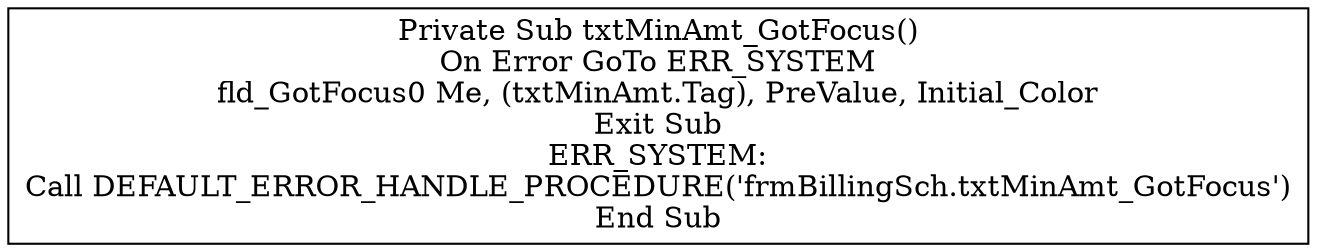 digraph G{
Node_1 [ label ="Private Sub txtMinAmt_GotFocus()\nOn Error GoTo ERR_SYSTEM\nfld_GotFocus0 Me, (txtMinAmt.Tag), PreValue, Initial_Color\nExit Sub\nERR_SYSTEM:\nCall DEFAULT_ERROR_HANDLE_PROCEDURE('frmBillingSch.txtMinAmt_GotFocus')\nEnd Sub",shape="box"];
}
